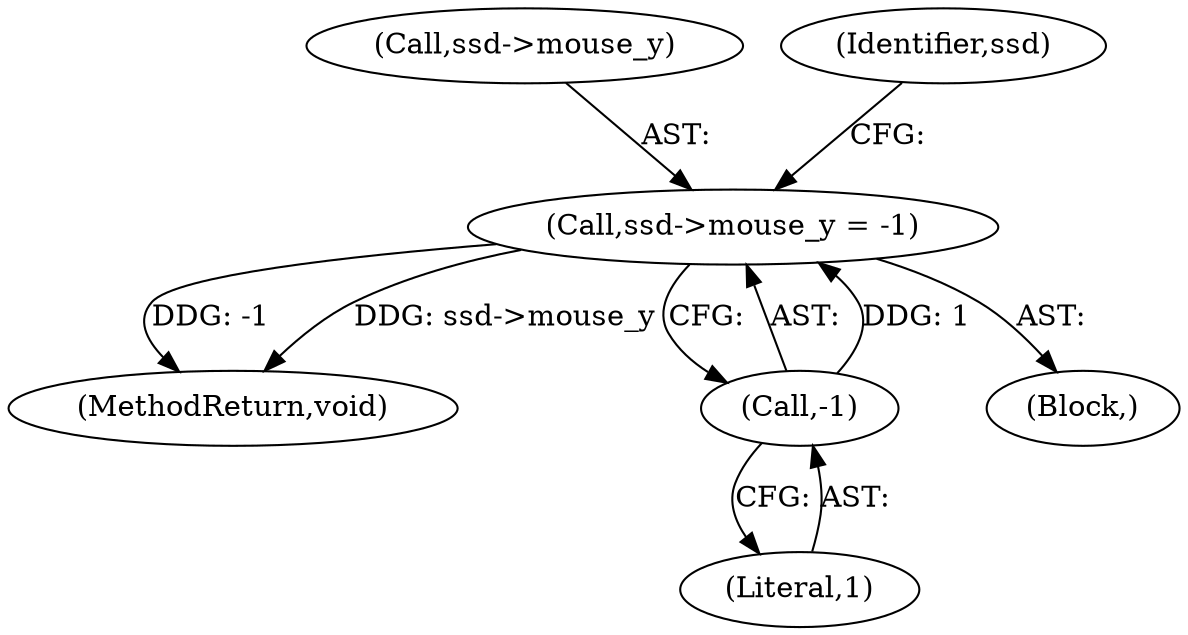 digraph "0_qemu_ab9509cceabef28071e41bdfa073083859c949a7_0@pointer" {
"1000173" [label="(Call,ssd->mouse_y = -1)"];
"1000177" [label="(Call,-1)"];
"1000268" [label="(MethodReturn,void)"];
"1000177" [label="(Call,-1)"];
"1000174" [label="(Call,ssd->mouse_y)"];
"1000156" [label="(Block,)"];
"1000178" [label="(Literal,1)"];
"1000182" [label="(Identifier,ssd)"];
"1000173" [label="(Call,ssd->mouse_y = -1)"];
"1000173" -> "1000156"  [label="AST: "];
"1000173" -> "1000177"  [label="CFG: "];
"1000174" -> "1000173"  [label="AST: "];
"1000177" -> "1000173"  [label="AST: "];
"1000182" -> "1000173"  [label="CFG: "];
"1000173" -> "1000268"  [label="DDG: -1"];
"1000173" -> "1000268"  [label="DDG: ssd->mouse_y"];
"1000177" -> "1000173"  [label="DDG: 1"];
"1000177" -> "1000178"  [label="CFG: "];
"1000178" -> "1000177"  [label="AST: "];
}
